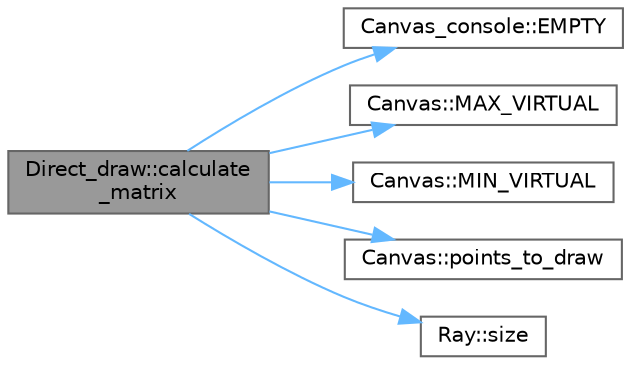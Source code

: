 digraph "Direct_draw::calculate_matrix"
{
 // LATEX_PDF_SIZE
  bgcolor="transparent";
  edge [fontname=Helvetica,fontsize=10,labelfontname=Helvetica,labelfontsize=10];
  node [fontname=Helvetica,fontsize=10,shape=box,height=0.2,width=0.4];
  rankdir="LR";
  Node1 [label="Direct_draw::calculate\l_matrix",height=0.2,width=0.4,color="gray40", fillcolor="grey60", style="filled", fontcolor="black",tooltip=" "];
  Node1 -> Node2 [color="steelblue1",style="solid"];
  Node2 [label="Canvas_console::EMPTY",height=0.2,width=0.4,color="grey40", fillcolor="white", style="filled",URL="$class_canvas__console.html#a2565b17476e40b9e40bdb8470f9baaf5",tooltip=" "];
  Node1 -> Node3 [color="steelblue1",style="solid"];
  Node3 [label="Canvas::MAX_VIRTUAL",height=0.2,width=0.4,color="grey40", fillcolor="white", style="filled",URL="$class_canvas.html#abc9fcfb1752edf58baecab4d112b32ae",tooltip=" "];
  Node1 -> Node4 [color="steelblue1",style="solid"];
  Node4 [label="Canvas::MIN_VIRTUAL",height=0.2,width=0.4,color="grey40", fillcolor="white", style="filled",URL="$class_canvas.html#af22370809c000769172b4ab018208ba2",tooltip=" "];
  Node1 -> Node5 [color="steelblue1",style="solid"];
  Node5 [label="Canvas::points_to_draw",height=0.2,width=0.4,color="grey40", fillcolor="white", style="filled",URL="$class_canvas.html#a9318d445ee6aab6bce3cd0f386c27ca1",tooltip=" "];
  Node1 -> Node6 [color="steelblue1",style="solid"];
  Node6 [label="Ray::size",height=0.2,width=0.4,color="grey40", fillcolor="white", style="filled",URL="$class_ray.html#a5433e5f6205bb963ddb43519022553b4",tooltip=" "];
}
